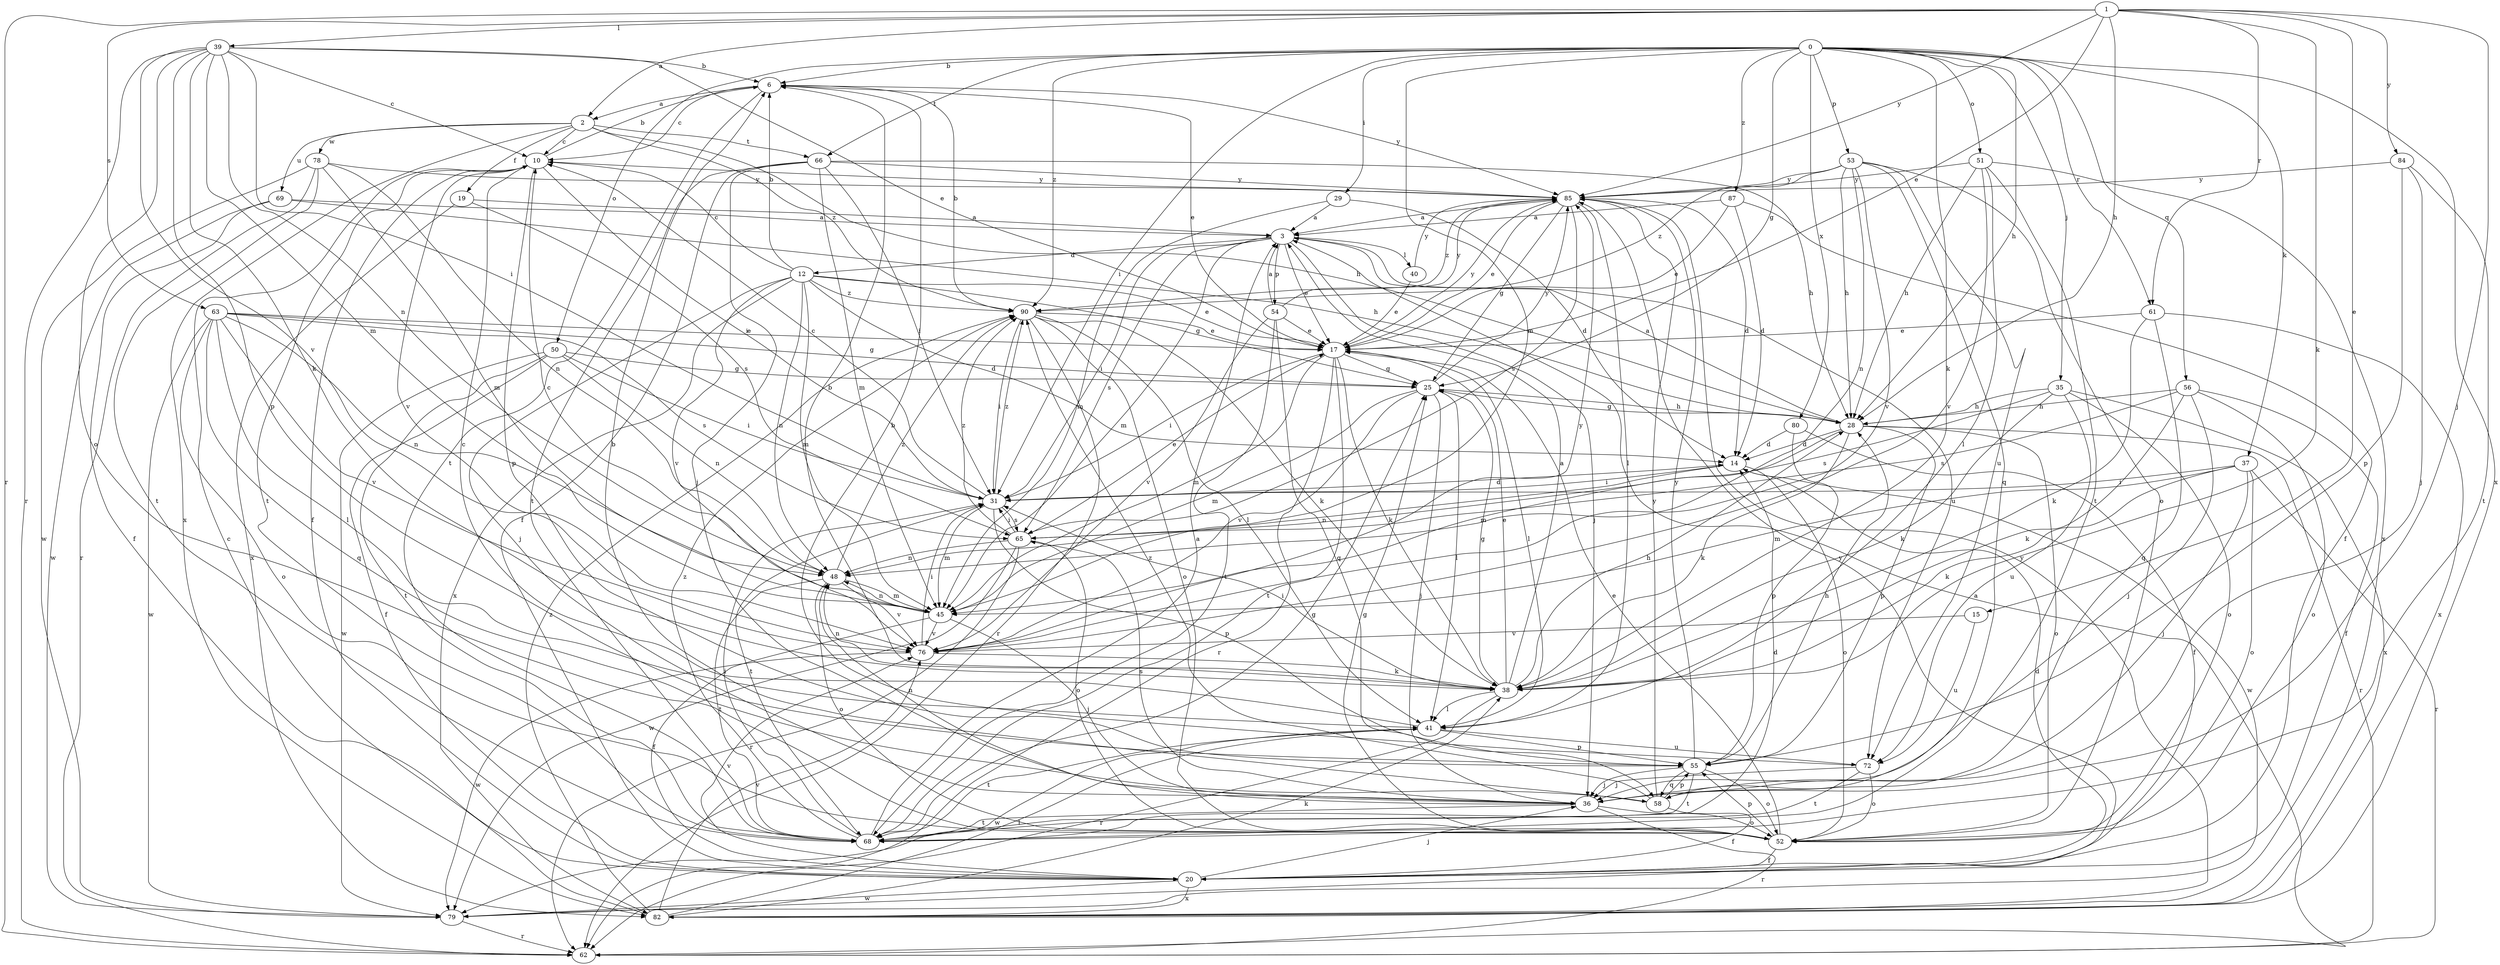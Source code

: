 strict digraph  {
0;
1;
2;
3;
6;
10;
12;
14;
15;
17;
19;
20;
25;
28;
29;
31;
35;
36;
37;
38;
39;
40;
41;
45;
48;
50;
51;
52;
53;
54;
55;
56;
58;
61;
62;
63;
65;
66;
68;
69;
72;
76;
78;
79;
80;
82;
84;
85;
87;
90;
0 -> 6  [label=b];
0 -> 25  [label=g];
0 -> 28  [label=h];
0 -> 29  [label=i];
0 -> 31  [label=i];
0 -> 35  [label=j];
0 -> 37  [label=k];
0 -> 38  [label=k];
0 -> 45  [label=m];
0 -> 50  [label=o];
0 -> 51  [label=o];
0 -> 53  [label=p];
0 -> 56  [label=q];
0 -> 61  [label=r];
0 -> 66  [label=t];
0 -> 80  [label=x];
0 -> 82  [label=x];
0 -> 87  [label=z];
0 -> 90  [label=z];
1 -> 2  [label=a];
1 -> 15  [label=e];
1 -> 17  [label=e];
1 -> 28  [label=h];
1 -> 36  [label=j];
1 -> 38  [label=k];
1 -> 39  [label=l];
1 -> 61  [label=r];
1 -> 62  [label=r];
1 -> 63  [label=s];
1 -> 84  [label=y];
1 -> 85  [label=y];
2 -> 10  [label=c];
2 -> 19  [label=f];
2 -> 28  [label=h];
2 -> 66  [label=t];
2 -> 69  [label=u];
2 -> 78  [label=w];
2 -> 82  [label=x];
2 -> 90  [label=z];
3 -> 12  [label=d];
3 -> 17  [label=e];
3 -> 31  [label=i];
3 -> 36  [label=j];
3 -> 40  [label=l];
3 -> 45  [label=m];
3 -> 54  [label=p];
3 -> 65  [label=s];
3 -> 72  [label=u];
6 -> 2  [label=a];
6 -> 10  [label=c];
6 -> 17  [label=e];
6 -> 68  [label=t];
6 -> 85  [label=y];
10 -> 6  [label=b];
10 -> 20  [label=f];
10 -> 31  [label=i];
10 -> 55  [label=p];
10 -> 68  [label=t];
10 -> 76  [label=v];
10 -> 85  [label=y];
12 -> 6  [label=b];
12 -> 10  [label=c];
12 -> 14  [label=d];
12 -> 17  [label=e];
12 -> 25  [label=g];
12 -> 36  [label=j];
12 -> 45  [label=m];
12 -> 48  [label=n];
12 -> 76  [label=v];
12 -> 82  [label=x];
12 -> 90  [label=z];
14 -> 31  [label=i];
14 -> 48  [label=n];
14 -> 52  [label=o];
14 -> 79  [label=w];
15 -> 72  [label=u];
15 -> 76  [label=v];
17 -> 25  [label=g];
17 -> 31  [label=i];
17 -> 38  [label=k];
17 -> 41  [label=l];
17 -> 45  [label=m];
17 -> 62  [label=r];
17 -> 68  [label=t];
17 -> 85  [label=y];
19 -> 3  [label=a];
19 -> 65  [label=s];
19 -> 82  [label=x];
20 -> 14  [label=d];
20 -> 36  [label=j];
20 -> 76  [label=v];
20 -> 79  [label=w];
20 -> 82  [label=x];
25 -> 28  [label=h];
25 -> 36  [label=j];
25 -> 41  [label=l];
25 -> 45  [label=m];
25 -> 76  [label=v];
25 -> 85  [label=y];
28 -> 3  [label=a];
28 -> 14  [label=d];
28 -> 25  [label=g];
28 -> 38  [label=k];
28 -> 45  [label=m];
28 -> 52  [label=o];
28 -> 55  [label=p];
28 -> 62  [label=r];
29 -> 3  [label=a];
29 -> 14  [label=d];
29 -> 45  [label=m];
31 -> 10  [label=c];
31 -> 14  [label=d];
31 -> 45  [label=m];
31 -> 55  [label=p];
31 -> 65  [label=s];
31 -> 68  [label=t];
31 -> 90  [label=z];
35 -> 28  [label=h];
35 -> 38  [label=k];
35 -> 52  [label=o];
35 -> 65  [label=s];
35 -> 72  [label=u];
35 -> 82  [label=x];
36 -> 48  [label=n];
36 -> 52  [label=o];
36 -> 62  [label=r];
36 -> 65  [label=s];
36 -> 68  [label=t];
37 -> 31  [label=i];
37 -> 36  [label=j];
37 -> 38  [label=k];
37 -> 45  [label=m];
37 -> 52  [label=o];
37 -> 62  [label=r];
38 -> 3  [label=a];
38 -> 6  [label=b];
38 -> 17  [label=e];
38 -> 25  [label=g];
38 -> 28  [label=h];
38 -> 31  [label=i];
38 -> 41  [label=l];
38 -> 48  [label=n];
38 -> 62  [label=r];
39 -> 6  [label=b];
39 -> 10  [label=c];
39 -> 17  [label=e];
39 -> 31  [label=i];
39 -> 38  [label=k];
39 -> 45  [label=m];
39 -> 48  [label=n];
39 -> 52  [label=o];
39 -> 55  [label=p];
39 -> 62  [label=r];
39 -> 76  [label=v];
40 -> 17  [label=e];
40 -> 85  [label=y];
41 -> 10  [label=c];
41 -> 55  [label=p];
41 -> 68  [label=t];
41 -> 72  [label=u];
41 -> 79  [label=w];
45 -> 10  [label=c];
45 -> 20  [label=f];
45 -> 36  [label=j];
45 -> 48  [label=n];
45 -> 76  [label=v];
48 -> 45  [label=m];
48 -> 52  [label=o];
48 -> 68  [label=t];
48 -> 76  [label=v];
48 -> 90  [label=z];
50 -> 20  [label=f];
50 -> 25  [label=g];
50 -> 31  [label=i];
50 -> 48  [label=n];
50 -> 68  [label=t];
50 -> 79  [label=w];
51 -> 28  [label=h];
51 -> 41  [label=l];
51 -> 68  [label=t];
51 -> 76  [label=v];
51 -> 82  [label=x];
51 -> 85  [label=y];
52 -> 17  [label=e];
52 -> 20  [label=f];
52 -> 25  [label=g];
52 -> 55  [label=p];
53 -> 28  [label=h];
53 -> 48  [label=n];
53 -> 52  [label=o];
53 -> 58  [label=q];
53 -> 72  [label=u];
53 -> 76  [label=v];
53 -> 85  [label=y];
53 -> 90  [label=z];
54 -> 3  [label=a];
54 -> 17  [label=e];
54 -> 58  [label=q];
54 -> 68  [label=t];
54 -> 76  [label=v];
54 -> 85  [label=y];
55 -> 28  [label=h];
55 -> 36  [label=j];
55 -> 52  [label=o];
55 -> 58  [label=q];
55 -> 68  [label=t];
55 -> 85  [label=y];
56 -> 20  [label=f];
56 -> 28  [label=h];
56 -> 36  [label=j];
56 -> 38  [label=k];
56 -> 52  [label=o];
56 -> 65  [label=s];
58 -> 6  [label=b];
58 -> 20  [label=f];
58 -> 55  [label=p];
58 -> 85  [label=y];
58 -> 90  [label=z];
61 -> 17  [label=e];
61 -> 38  [label=k];
61 -> 58  [label=q];
61 -> 82  [label=x];
62 -> 3  [label=a];
63 -> 17  [label=e];
63 -> 25  [label=g];
63 -> 41  [label=l];
63 -> 48  [label=n];
63 -> 52  [label=o];
63 -> 58  [label=q];
63 -> 65  [label=s];
63 -> 76  [label=v];
63 -> 79  [label=w];
65 -> 17  [label=e];
65 -> 31  [label=i];
65 -> 48  [label=n];
65 -> 52  [label=o];
65 -> 62  [label=r];
65 -> 79  [label=w];
65 -> 90  [label=z];
66 -> 20  [label=f];
66 -> 28  [label=h];
66 -> 31  [label=i];
66 -> 36  [label=j];
66 -> 45  [label=m];
66 -> 68  [label=t];
66 -> 85  [label=y];
68 -> 3  [label=a];
68 -> 14  [label=d];
68 -> 25  [label=g];
68 -> 31  [label=i];
68 -> 90  [label=z];
69 -> 3  [label=a];
69 -> 20  [label=f];
69 -> 28  [label=h];
69 -> 79  [label=w];
72 -> 6  [label=b];
72 -> 36  [label=j];
72 -> 52  [label=o];
72 -> 68  [label=t];
76 -> 31  [label=i];
76 -> 38  [label=k];
76 -> 79  [label=w];
76 -> 85  [label=y];
78 -> 45  [label=m];
78 -> 48  [label=n];
78 -> 62  [label=r];
78 -> 68  [label=t];
78 -> 79  [label=w];
78 -> 85  [label=y];
79 -> 62  [label=r];
79 -> 85  [label=y];
80 -> 14  [label=d];
80 -> 20  [label=f];
80 -> 55  [label=p];
82 -> 10  [label=c];
82 -> 38  [label=k];
82 -> 41  [label=l];
82 -> 76  [label=v];
82 -> 85  [label=y];
82 -> 90  [label=z];
84 -> 36  [label=j];
84 -> 55  [label=p];
84 -> 68  [label=t];
84 -> 85  [label=y];
85 -> 3  [label=a];
85 -> 14  [label=d];
85 -> 17  [label=e];
85 -> 25  [label=g];
85 -> 41  [label=l];
85 -> 65  [label=s];
85 -> 90  [label=z];
87 -> 3  [label=a];
87 -> 14  [label=d];
87 -> 17  [label=e];
87 -> 20  [label=f];
90 -> 6  [label=b];
90 -> 17  [label=e];
90 -> 31  [label=i];
90 -> 38  [label=k];
90 -> 41  [label=l];
90 -> 52  [label=o];
90 -> 62  [label=r];
}

